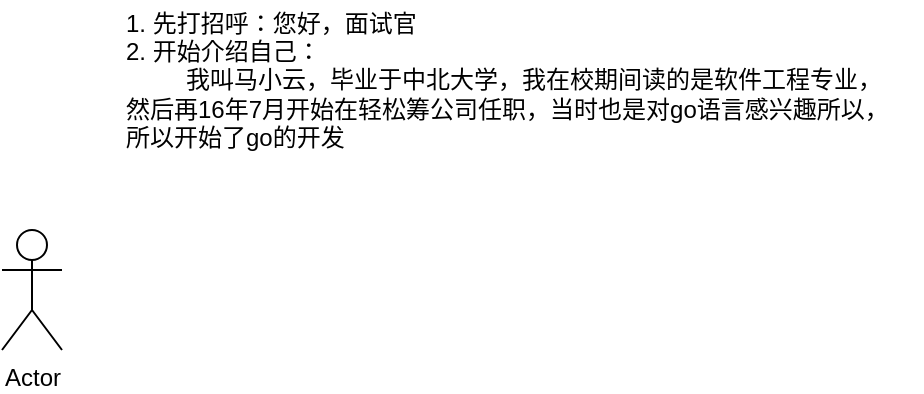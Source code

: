 <mxfile version="14.4.6" type="github">
  <diagram id="V8mPxPWyea3uVUVciPE8" name="第 1 页">
    <mxGraphModel dx="988" dy="637" grid="1" gridSize="10" guides="1" tooltips="1" connect="1" arrows="1" fold="1" page="1" pageScale="1" pageWidth="827" pageHeight="1169" math="0" shadow="0">
      <root>
        <mxCell id="0" />
        <mxCell id="1" parent="0" />
        <mxCell id="LphEBjlDAagN19TpYPDq-1" value="Actor" style="shape=umlActor;verticalLabelPosition=bottom;verticalAlign=top;html=1;outlineConnect=0;" vertex="1" parent="1">
          <mxGeometry x="130" y="230" width="30" height="60" as="geometry" />
        </mxCell>
        <mxCell id="LphEBjlDAagN19TpYPDq-2" value="1. 先打招呼：您好，面试官&lt;br&gt;&lt;div&gt;&lt;span&gt;2. 开始介绍自己：&lt;/span&gt;&lt;/div&gt;&lt;div&gt;&lt;span&gt;&amp;nbsp; &amp;nbsp; &amp;nbsp; &amp;nbsp; &amp;nbsp;我叫马小云，毕业于中北大学，我在校期间读的是软件工程专业，&lt;/span&gt;&lt;/div&gt;&lt;div&gt;&lt;span&gt;然后再16年7月开始在轻松筹公司任职，当时也是对go语言感兴趣所以，&lt;/span&gt;&lt;/div&gt;&lt;div&gt;所以开始了go的开发&lt;/div&gt;" style="text;html=1;align=left;verticalAlign=middle;resizable=0;points=[];autosize=1;" vertex="1" parent="1">
          <mxGeometry x="190" y="115" width="400" height="80" as="geometry" />
        </mxCell>
      </root>
    </mxGraphModel>
  </diagram>
</mxfile>
